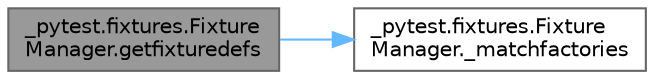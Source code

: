 digraph "_pytest.fixtures.FixtureManager.getfixturedefs"
{
 // LATEX_PDF_SIZE
  bgcolor="transparent";
  edge [fontname=Helvetica,fontsize=10,labelfontname=Helvetica,labelfontsize=10];
  node [fontname=Helvetica,fontsize=10,shape=box,height=0.2,width=0.4];
  rankdir="LR";
  Node1 [id="Node000001",label="_pytest.fixtures.Fixture\lManager.getfixturedefs",height=0.2,width=0.4,color="gray40", fillcolor="grey60", style="filled", fontcolor="black",tooltip=" "];
  Node1 -> Node2 [id="edge1_Node000001_Node000002",color="steelblue1",style="solid",tooltip=" "];
  Node2 [id="Node000002",label="_pytest.fixtures.Fixture\lManager._matchfactories",height=0.2,width=0.4,color="grey40", fillcolor="white", style="filled",URL="$class__pytest_1_1fixtures_1_1_fixture_manager.html#a5fbecbcf378a0824f41510bd05b7b38b",tooltip=" "];
}
